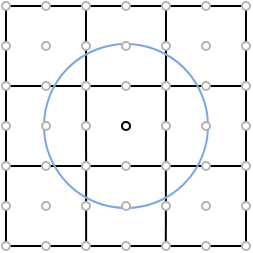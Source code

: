 <mxfile version="27.2.0">
  <diagram name="第 1 页" id="SAa0V_dGnNZgj1_m1_-2">
    <mxGraphModel dx="240" dy="132" grid="1" gridSize="10" guides="1" tooltips="1" connect="1" arrows="1" fold="1" page="1" pageScale="1" pageWidth="827" pageHeight="1169" math="0" shadow="0">
      <root>
        <mxCell id="0" />
        <mxCell id="1" parent="0" />
        <mxCell id="fvM1HastjUOkJov-SWFb-30" value="" style="ellipse;whiteSpace=wrap;html=1;aspect=fixed;strokeColor=#B3B3B3;" vertex="1" parent="1">
          <mxGeometry x="418" y="298" width="4" height="4" as="geometry" />
        </mxCell>
        <mxCell id="uD_gBPKRbGf4DmkfQiqW-1" value="" style="rounded=0;whiteSpace=wrap;html=1;fillColor=none;" parent="1" vertex="1">
          <mxGeometry x="360" y="240" width="120" height="120" as="geometry" />
        </mxCell>
        <mxCell id="uD_gBPKRbGf4DmkfQiqW-4" value="" style="endArrow=none;html=1;rounded=0;exitX=0;exitY=0.5;exitDx=0;exitDy=0;entryX=1;entryY=0.5;entryDx=0;entryDy=0;" parent="1" edge="1">
          <mxGeometry width="50" height="50" relative="1" as="geometry">
            <mxPoint x="360" y="320" as="sourcePoint" />
            <mxPoint x="480" y="320" as="targetPoint" />
          </mxGeometry>
        </mxCell>
        <mxCell id="uD_gBPKRbGf4DmkfQiqW-6" value="" style="endArrow=none;html=1;rounded=0;labelPosition=center;verticalLabelPosition=middle;align=center;verticalAlign=middle;entryX=0.334;entryY=0.998;entryDx=0;entryDy=0;entryPerimeter=0;" parent="1" target="uD_gBPKRbGf4DmkfQiqW-1" edge="1">
          <mxGeometry width="50" height="50" relative="1" as="geometry">
            <mxPoint x="400" y="240" as="sourcePoint" />
            <mxPoint x="400" y="320" as="targetPoint" />
          </mxGeometry>
        </mxCell>
        <mxCell id="uD_gBPKRbGf4DmkfQiqW-9" value="" style="ellipse;whiteSpace=wrap;html=1;aspect=fixed;" parent="1" vertex="1">
          <mxGeometry x="418" y="298" width="4" height="4" as="geometry" />
        </mxCell>
        <mxCell id="uD_gBPKRbGf4DmkfQiqW-10" value="" style="endArrow=none;html=1;rounded=0;labelPosition=center;verticalLabelPosition=middle;align=center;verticalAlign=middle;entryX=0.666;entryY=1.002;entryDx=0;entryDy=0;entryPerimeter=0;" parent="1" target="uD_gBPKRbGf4DmkfQiqW-1" edge="1">
          <mxGeometry width="50" height="50" relative="1" as="geometry">
            <mxPoint x="440" y="240" as="sourcePoint" />
            <mxPoint x="440" y="320" as="targetPoint" />
          </mxGeometry>
        </mxCell>
        <mxCell id="uD_gBPKRbGf4DmkfQiqW-11" value="" style="endArrow=none;html=1;rounded=0;exitX=0;exitY=0.5;exitDx=0;exitDy=0;entryX=1;entryY=0.5;entryDx=0;entryDy=0;" parent="1" edge="1">
          <mxGeometry width="50" height="50" relative="1" as="geometry">
            <mxPoint x="360" y="280" as="sourcePoint" />
            <mxPoint x="480" y="280" as="targetPoint" />
          </mxGeometry>
        </mxCell>
        <mxCell id="fvM1HastjUOkJov-SWFb-2" value="" style="ellipse;whiteSpace=wrap;html=1;aspect=fixed;fillColor=none;strokeColor=#7EA6E0;" vertex="1" parent="1">
          <mxGeometry x="379" y="259" width="82" height="82" as="geometry" />
        </mxCell>
        <mxCell id="fvM1HastjUOkJov-SWFb-6" value="" style="ellipse;whiteSpace=wrap;html=1;aspect=fixed;strokeColor=#B3B3B3;" vertex="1" parent="1">
          <mxGeometry x="358" y="238" width="4" height="4" as="geometry" />
        </mxCell>
        <mxCell id="fvM1HastjUOkJov-SWFb-7" value="" style="ellipse;whiteSpace=wrap;html=1;aspect=fixed;strokeColor=#B3B3B3;" vertex="1" parent="1">
          <mxGeometry x="378" y="238" width="4" height="4" as="geometry" />
        </mxCell>
        <mxCell id="fvM1HastjUOkJov-SWFb-8" value="" style="ellipse;whiteSpace=wrap;html=1;aspect=fixed;strokeColor=#B3B3B3;" vertex="1" parent="1">
          <mxGeometry x="398" y="238" width="4" height="4" as="geometry" />
        </mxCell>
        <mxCell id="fvM1HastjUOkJov-SWFb-9" value="" style="ellipse;whiteSpace=wrap;html=1;aspect=fixed;strokeColor=#B3B3B3;" vertex="1" parent="1">
          <mxGeometry x="418" y="238" width="4" height="4" as="geometry" />
        </mxCell>
        <mxCell id="fvM1HastjUOkJov-SWFb-10" value="" style="ellipse;whiteSpace=wrap;html=1;aspect=fixed;strokeColor=#B3B3B3;" vertex="1" parent="1">
          <mxGeometry x="438" y="238" width="4" height="4" as="geometry" />
        </mxCell>
        <mxCell id="fvM1HastjUOkJov-SWFb-11" value="" style="ellipse;whiteSpace=wrap;html=1;aspect=fixed;strokeColor=#B3B3B3;" vertex="1" parent="1">
          <mxGeometry x="458" y="238" width="4" height="4" as="geometry" />
        </mxCell>
        <mxCell id="fvM1HastjUOkJov-SWFb-12" value="" style="ellipse;whiteSpace=wrap;html=1;aspect=fixed;strokeColor=#B3B3B3;" vertex="1" parent="1">
          <mxGeometry x="478" y="238" width="4" height="4" as="geometry" />
        </mxCell>
        <mxCell id="fvM1HastjUOkJov-SWFb-13" value="" style="ellipse;whiteSpace=wrap;html=1;aspect=fixed;strokeColor=#B3B3B3;" vertex="1" parent="1">
          <mxGeometry x="358" y="258" width="4" height="4" as="geometry" />
        </mxCell>
        <mxCell id="fvM1HastjUOkJov-SWFb-14" value="" style="ellipse;whiteSpace=wrap;html=1;aspect=fixed;strokeColor=#B3B3B3;" vertex="1" parent="1">
          <mxGeometry x="378" y="258" width="4" height="4" as="geometry" />
        </mxCell>
        <mxCell id="fvM1HastjUOkJov-SWFb-15" value="" style="ellipse;whiteSpace=wrap;html=1;aspect=fixed;strokeColor=#B3B3B3;" vertex="1" parent="1">
          <mxGeometry x="398" y="258" width="4" height="4" as="geometry" />
        </mxCell>
        <mxCell id="fvM1HastjUOkJov-SWFb-16" value="" style="ellipse;whiteSpace=wrap;html=1;aspect=fixed;strokeColor=#B3B3B3;" vertex="1" parent="1">
          <mxGeometry x="418" y="258" width="4" height="4" as="geometry" />
        </mxCell>
        <mxCell id="fvM1HastjUOkJov-SWFb-17" value="" style="ellipse;whiteSpace=wrap;html=1;aspect=fixed;strokeColor=#B3B3B3;" vertex="1" parent="1">
          <mxGeometry x="438" y="258" width="4" height="4" as="geometry" />
        </mxCell>
        <mxCell id="fvM1HastjUOkJov-SWFb-18" value="" style="ellipse;whiteSpace=wrap;html=1;aspect=fixed;strokeColor=#B3B3B3;" vertex="1" parent="1">
          <mxGeometry x="458" y="258" width="4" height="4" as="geometry" />
        </mxCell>
        <mxCell id="fvM1HastjUOkJov-SWFb-19" value="" style="ellipse;whiteSpace=wrap;html=1;aspect=fixed;strokeColor=#B3B3B3;" vertex="1" parent="1">
          <mxGeometry x="478" y="258" width="4" height="4" as="geometry" />
        </mxCell>
        <mxCell id="fvM1HastjUOkJov-SWFb-20" value="" style="ellipse;whiteSpace=wrap;html=1;aspect=fixed;strokeColor=#B3B3B3;" vertex="1" parent="1">
          <mxGeometry x="358" y="278" width="4" height="4" as="geometry" />
        </mxCell>
        <mxCell id="fvM1HastjUOkJov-SWFb-21" value="" style="ellipse;whiteSpace=wrap;html=1;aspect=fixed;strokeColor=#B3B3B3;" vertex="1" parent="1">
          <mxGeometry x="378" y="278" width="4" height="4" as="geometry" />
        </mxCell>
        <mxCell id="fvM1HastjUOkJov-SWFb-22" value="" style="ellipse;whiteSpace=wrap;html=1;aspect=fixed;strokeColor=#B3B3B3;" vertex="1" parent="1">
          <mxGeometry x="398" y="278" width="4" height="4" as="geometry" />
        </mxCell>
        <mxCell id="fvM1HastjUOkJov-SWFb-23" value="" style="ellipse;whiteSpace=wrap;html=1;aspect=fixed;strokeColor=#B3B3B3;" vertex="1" parent="1">
          <mxGeometry x="418" y="278" width="4" height="4" as="geometry" />
        </mxCell>
        <mxCell id="fvM1HastjUOkJov-SWFb-24" value="" style="ellipse;whiteSpace=wrap;html=1;aspect=fixed;strokeColor=#B3B3B3;" vertex="1" parent="1">
          <mxGeometry x="438" y="278" width="4" height="4" as="geometry" />
        </mxCell>
        <mxCell id="fvM1HastjUOkJov-SWFb-25" value="" style="ellipse;whiteSpace=wrap;html=1;aspect=fixed;strokeColor=#B3B3B3;" vertex="1" parent="1">
          <mxGeometry x="458" y="278" width="4" height="4" as="geometry" />
        </mxCell>
        <mxCell id="fvM1HastjUOkJov-SWFb-26" value="" style="ellipse;whiteSpace=wrap;html=1;aspect=fixed;strokeColor=#B3B3B3;" vertex="1" parent="1">
          <mxGeometry x="478" y="278" width="4" height="4" as="geometry" />
        </mxCell>
        <mxCell id="fvM1HastjUOkJov-SWFb-27" value="" style="ellipse;whiteSpace=wrap;html=1;aspect=fixed;strokeColor=#B3B3B3;" vertex="1" parent="1">
          <mxGeometry x="358" y="298" width="4" height="4" as="geometry" />
        </mxCell>
        <mxCell id="fvM1HastjUOkJov-SWFb-28" value="" style="ellipse;whiteSpace=wrap;html=1;aspect=fixed;strokeColor=#B3B3B3;" vertex="1" parent="1">
          <mxGeometry x="378" y="298" width="4" height="4" as="geometry" />
        </mxCell>
        <mxCell id="fvM1HastjUOkJov-SWFb-29" value="" style="ellipse;whiteSpace=wrap;html=1;aspect=fixed;strokeColor=#B3B3B3;" vertex="1" parent="1">
          <mxGeometry x="398" y="298" width="4" height="4" as="geometry" />
        </mxCell>
        <mxCell id="fvM1HastjUOkJov-SWFb-31" value="" style="ellipse;whiteSpace=wrap;html=1;aspect=fixed;strokeColor=#B3B3B3;" vertex="1" parent="1">
          <mxGeometry x="438" y="298" width="4" height="4" as="geometry" />
        </mxCell>
        <mxCell id="fvM1HastjUOkJov-SWFb-32" value="" style="ellipse;whiteSpace=wrap;html=1;aspect=fixed;strokeColor=#B3B3B3;" vertex="1" parent="1">
          <mxGeometry x="458" y="298" width="4" height="4" as="geometry" />
        </mxCell>
        <mxCell id="fvM1HastjUOkJov-SWFb-33" value="" style="ellipse;whiteSpace=wrap;html=1;aspect=fixed;strokeColor=#B3B3B3;" vertex="1" parent="1">
          <mxGeometry x="478" y="298" width="4" height="4" as="geometry" />
        </mxCell>
        <mxCell id="fvM1HastjUOkJov-SWFb-34" value="" style="ellipse;whiteSpace=wrap;html=1;aspect=fixed;strokeColor=#B3B3B3;" vertex="1" parent="1">
          <mxGeometry x="358" y="318" width="4" height="4" as="geometry" />
        </mxCell>
        <mxCell id="fvM1HastjUOkJov-SWFb-35" value="" style="ellipse;whiteSpace=wrap;html=1;aspect=fixed;strokeColor=#B3B3B3;" vertex="1" parent="1">
          <mxGeometry x="378" y="318" width="4" height="4" as="geometry" />
        </mxCell>
        <mxCell id="fvM1HastjUOkJov-SWFb-36" value="" style="ellipse;whiteSpace=wrap;html=1;aspect=fixed;strokeColor=#B3B3B3;" vertex="1" parent="1">
          <mxGeometry x="398" y="318" width="4" height="4" as="geometry" />
        </mxCell>
        <mxCell id="fvM1HastjUOkJov-SWFb-37" value="" style="ellipse;whiteSpace=wrap;html=1;aspect=fixed;strokeColor=#B3B3B3;" vertex="1" parent="1">
          <mxGeometry x="418" y="318" width="4" height="4" as="geometry" />
        </mxCell>
        <mxCell id="fvM1HastjUOkJov-SWFb-38" value="" style="ellipse;whiteSpace=wrap;html=1;aspect=fixed;strokeColor=#B3B3B3;" vertex="1" parent="1">
          <mxGeometry x="438" y="318" width="4" height="4" as="geometry" />
        </mxCell>
        <mxCell id="fvM1HastjUOkJov-SWFb-39" value="" style="ellipse;whiteSpace=wrap;html=1;aspect=fixed;strokeColor=#B3B3B3;" vertex="1" parent="1">
          <mxGeometry x="458" y="318" width="4" height="4" as="geometry" />
        </mxCell>
        <mxCell id="fvM1HastjUOkJov-SWFb-40" value="" style="ellipse;whiteSpace=wrap;html=1;aspect=fixed;strokeColor=#B3B3B3;" vertex="1" parent="1">
          <mxGeometry x="478" y="318" width="4" height="4" as="geometry" />
        </mxCell>
        <mxCell id="fvM1HastjUOkJov-SWFb-41" value="" style="ellipse;whiteSpace=wrap;html=1;aspect=fixed;strokeColor=#B3B3B3;" vertex="1" parent="1">
          <mxGeometry x="358" y="338" width="4" height="4" as="geometry" />
        </mxCell>
        <mxCell id="fvM1HastjUOkJov-SWFb-42" value="" style="ellipse;whiteSpace=wrap;html=1;aspect=fixed;strokeColor=#B3B3B3;" vertex="1" parent="1">
          <mxGeometry x="378" y="338" width="4" height="4" as="geometry" />
        </mxCell>
        <mxCell id="fvM1HastjUOkJov-SWFb-43" value="" style="ellipse;whiteSpace=wrap;html=1;aspect=fixed;strokeColor=#B3B3B3;" vertex="1" parent="1">
          <mxGeometry x="398" y="338" width="4" height="4" as="geometry" />
        </mxCell>
        <mxCell id="fvM1HastjUOkJov-SWFb-44" value="" style="ellipse;whiteSpace=wrap;html=1;aspect=fixed;strokeColor=#B3B3B3;" vertex="1" parent="1">
          <mxGeometry x="418" y="338" width="4" height="4" as="geometry" />
        </mxCell>
        <mxCell id="fvM1HastjUOkJov-SWFb-45" value="" style="ellipse;whiteSpace=wrap;html=1;aspect=fixed;strokeColor=#B3B3B3;" vertex="1" parent="1">
          <mxGeometry x="438" y="338" width="4" height="4" as="geometry" />
        </mxCell>
        <mxCell id="fvM1HastjUOkJov-SWFb-46" value="" style="ellipse;whiteSpace=wrap;html=1;aspect=fixed;strokeColor=#B3B3B3;" vertex="1" parent="1">
          <mxGeometry x="458" y="338" width="4" height="4" as="geometry" />
        </mxCell>
        <mxCell id="fvM1HastjUOkJov-SWFb-47" value="" style="ellipse;whiteSpace=wrap;html=1;aspect=fixed;strokeColor=#B3B3B3;" vertex="1" parent="1">
          <mxGeometry x="478" y="338" width="4" height="4" as="geometry" />
        </mxCell>
        <mxCell id="fvM1HastjUOkJov-SWFb-48" value="" style="ellipse;whiteSpace=wrap;html=1;aspect=fixed;strokeColor=#B3B3B3;" vertex="1" parent="1">
          <mxGeometry x="358" y="358" width="4" height="4" as="geometry" />
        </mxCell>
        <mxCell id="fvM1HastjUOkJov-SWFb-49" value="" style="ellipse;whiteSpace=wrap;html=1;aspect=fixed;strokeColor=#B3B3B3;" vertex="1" parent="1">
          <mxGeometry x="378" y="358" width="4" height="4" as="geometry" />
        </mxCell>
        <mxCell id="fvM1HastjUOkJov-SWFb-50" value="" style="ellipse;whiteSpace=wrap;html=1;aspect=fixed;strokeColor=#B3B3B3;" vertex="1" parent="1">
          <mxGeometry x="398" y="358" width="4" height="4" as="geometry" />
        </mxCell>
        <mxCell id="fvM1HastjUOkJov-SWFb-51" value="" style="ellipse;whiteSpace=wrap;html=1;aspect=fixed;strokeColor=#B3B3B3;" vertex="1" parent="1">
          <mxGeometry x="418" y="358" width="4" height="4" as="geometry" />
        </mxCell>
        <mxCell id="fvM1HastjUOkJov-SWFb-52" value="" style="ellipse;whiteSpace=wrap;html=1;aspect=fixed;strokeColor=#B3B3B3;" vertex="1" parent="1">
          <mxGeometry x="438" y="358" width="4" height="4" as="geometry" />
        </mxCell>
        <mxCell id="fvM1HastjUOkJov-SWFb-53" value="" style="ellipse;whiteSpace=wrap;html=1;aspect=fixed;strokeColor=#B3B3B3;" vertex="1" parent="1">
          <mxGeometry x="458" y="358" width="4" height="4" as="geometry" />
        </mxCell>
        <mxCell id="fvM1HastjUOkJov-SWFb-54" value="" style="ellipse;whiteSpace=wrap;html=1;aspect=fixed;strokeColor=#B3B3B3;" vertex="1" parent="1">
          <mxGeometry x="478" y="358" width="4" height="4" as="geometry" />
        </mxCell>
      </root>
    </mxGraphModel>
  </diagram>
</mxfile>
